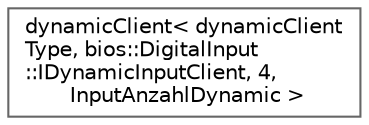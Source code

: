 digraph "Graphical Class Hierarchy"
{
 // LATEX_PDF_SIZE
  bgcolor="transparent";
  edge [fontname=Helvetica,fontsize=10,labelfontname=Helvetica,labelfontsize=10];
  node [fontname=Helvetica,fontsize=10,shape=box,height=0.2,width=0.4];
  rankdir="LR";
  Node0 [id="Node000000",label="dynamicClient\< dynamicClient\lType, bios::DigitalInput\l::IDynamicInputClient, 4,\l InputAnzahlDynamic \>",height=0.2,width=0.4,color="grey40", fillcolor="white", style="filled",URL="$d6/d91/structdynamicClient.html",tooltip=" "];
}
